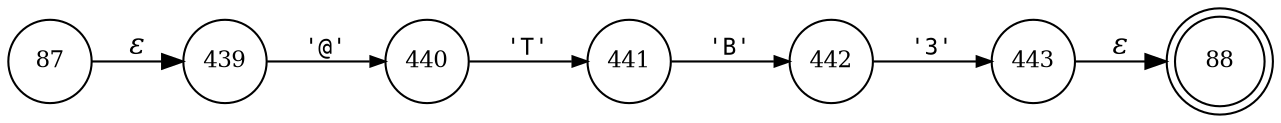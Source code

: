 digraph ATN {
rankdir=LR;
s88[fontsize=11, label="88", shape=doublecircle, fixedsize=true, width=.6];
s87[fontsize=11,label="87", shape=circle, fixedsize=true, width=.55, peripheries=1];
s439[fontsize=11,label="439", shape=circle, fixedsize=true, width=.55, peripheries=1];
s440[fontsize=11,label="440", shape=circle, fixedsize=true, width=.55, peripheries=1];
s441[fontsize=11,label="441", shape=circle, fixedsize=true, width=.55, peripheries=1];
s442[fontsize=11,label="442", shape=circle, fixedsize=true, width=.55, peripheries=1];
s443[fontsize=11,label="443", shape=circle, fixedsize=true, width=.55, peripheries=1];
s87 -> s439 [fontname="Times-Italic", label="&epsilon;"];
s439 -> s440 [fontsize=11, fontname="Courier", arrowsize=.7, label = "'@'", arrowhead = normal];
s440 -> s441 [fontsize=11, fontname="Courier", arrowsize=.7, label = "'T'", arrowhead = normal];
s441 -> s442 [fontsize=11, fontname="Courier", arrowsize=.7, label = "'B'", arrowhead = normal];
s442 -> s443 [fontsize=11, fontname="Courier", arrowsize=.7, label = "'3'", arrowhead = normal];
s443 -> s88 [fontname="Times-Italic", label="&epsilon;"];
}
